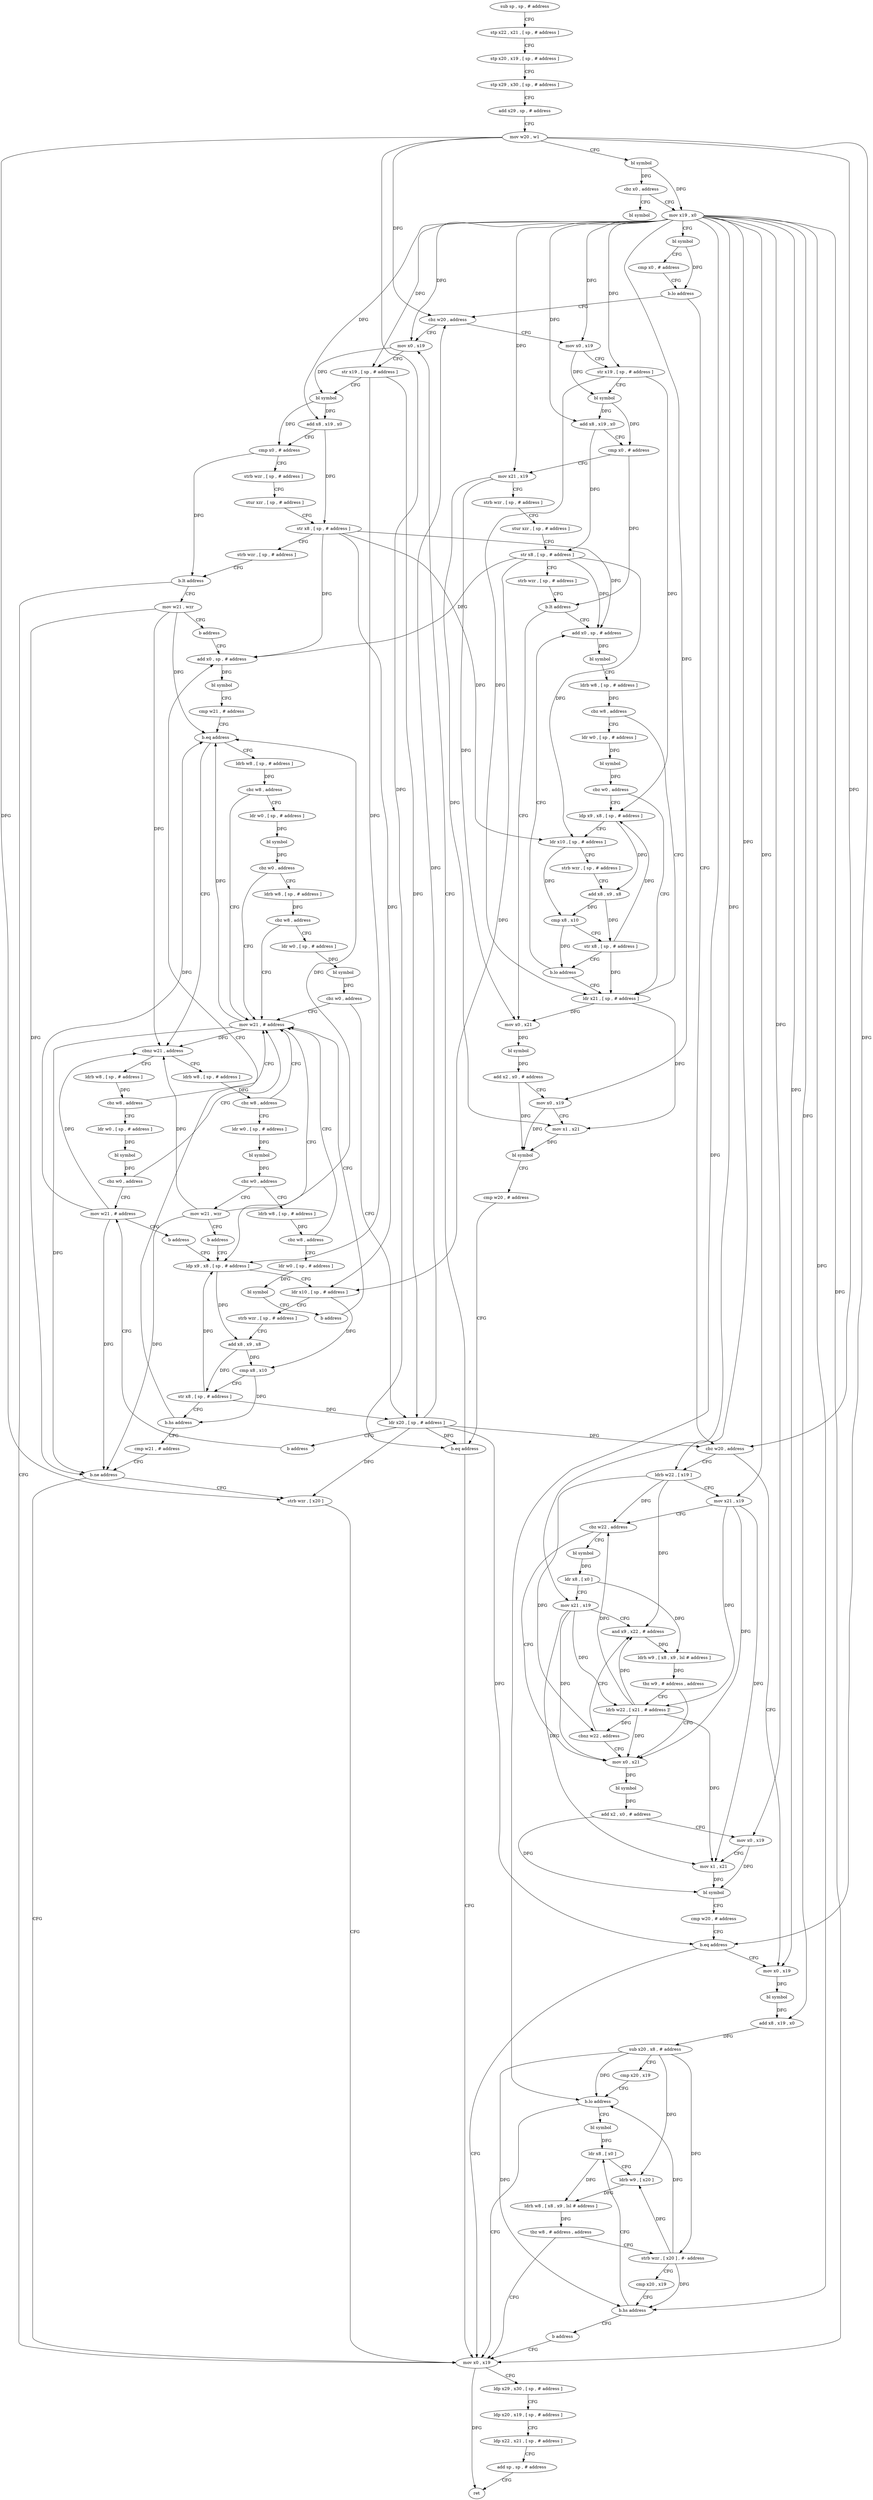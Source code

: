 digraph "func" {
"4278248" [label = "sub sp , sp , # address" ]
"4278252" [label = "stp x22 , x21 , [ sp , # address ]" ]
"4278256" [label = "stp x20 , x19 , [ sp , # address ]" ]
"4278260" [label = "stp x29 , x30 , [ sp , # address ]" ]
"4278264" [label = "add x29 , sp , # address" ]
"4278268" [label = "mov w20 , w1" ]
"4278272" [label = "bl symbol" ]
"4278276" [label = "cbz x0 , address" ]
"4278836" [label = "bl symbol" ]
"4278280" [label = "mov x19 , x0" ]
"4278284" [label = "bl symbol" ]
"4278288" [label = "cmp x0 , # address" ]
"4278292" [label = "b.lo address" ]
"4278660" [label = "cbz w20 , address" ]
"4278296" [label = "cbz w20 , address" ]
"4278740" [label = "mov x0 , x19" ]
"4278664" [label = "ldrb w22 , [ x19 ]" ]
"4278436" [label = "mov x0 , x19" ]
"4278300" [label = "mov x0 , x19" ]
"4278744" [label = "bl symbol" ]
"4278748" [label = "add x8 , x19 , x0" ]
"4278752" [label = "sub x20 , x8 , # address" ]
"4278756" [label = "cmp x20 , x19" ]
"4278760" [label = "b.lo address" ]
"4278812" [label = "mov x0 , x19" ]
"4278764" [label = "bl symbol" ]
"4278668" [label = "mov x21 , x19" ]
"4278672" [label = "cbz w22 , address" ]
"4278708" [label = "mov x0 , x21" ]
"4278676" [label = "bl symbol" ]
"4278440" [label = "str x19 , [ sp , # address ]" ]
"4278444" [label = "bl symbol" ]
"4278448" [label = "add x8 , x19 , x0" ]
"4278452" [label = "cmp x0 , # address" ]
"4278456" [label = "strb wzr , [ sp , # address ]" ]
"4278460" [label = "stur xzr , [ sp , # address ]" ]
"4278464" [label = "str x8 , [ sp , # address ]" ]
"4278468" [label = "strb wzr , [ sp , # address ]" ]
"4278472" [label = "b.lt address" ]
"4278476" [label = "mov w21 , wzr" ]
"4278304" [label = "str x19 , [ sp , # address ]" ]
"4278308" [label = "bl symbol" ]
"4278312" [label = "add x8 , x19 , x0" ]
"4278316" [label = "cmp x0 , # address" ]
"4278320" [label = "mov x21 , x19" ]
"4278324" [label = "strb wzr , [ sp , # address ]" ]
"4278328" [label = "stur xzr , [ sp , # address ]" ]
"4278332" [label = "str x8 , [ sp , # address ]" ]
"4278336" [label = "strb wzr , [ sp , # address ]" ]
"4278340" [label = "b.lt address" ]
"4278404" [label = "mov x0 , x21" ]
"4278344" [label = "add x0 , sp , # address" ]
"4278816" [label = "ldp x29 , x30 , [ sp , # address ]" ]
"4278820" [label = "ldp x20 , x19 , [ sp , # address ]" ]
"4278824" [label = "ldp x22 , x21 , [ sp , # address ]" ]
"4278828" [label = "add sp , sp , # address" ]
"4278832" [label = "ret" ]
"4278768" [label = "ldr x8 , [ x0 ]" ]
"4278712" [label = "bl symbol" ]
"4278716" [label = "add x2 , x0 , # address" ]
"4278720" [label = "mov x0 , x19" ]
"4278724" [label = "mov x1 , x21" ]
"4278728" [label = "bl symbol" ]
"4278732" [label = "cmp w20 , # address" ]
"4278736" [label = "b.eq address" ]
"4278680" [label = "ldr x8 , [ x0 ]" ]
"4278684" [label = "mov x21 , x19" ]
"4278688" [label = "and x9 , x22 , # address" ]
"4278480" [label = "b address" ]
"4278516" [label = "add x0 , sp , # address" ]
"4278408" [label = "bl symbol" ]
"4278412" [label = "add x2 , x0 , # address" ]
"4278416" [label = "mov x0 , x19" ]
"4278420" [label = "mov x1 , x21" ]
"4278424" [label = "bl symbol" ]
"4278428" [label = "cmp w20 , # address" ]
"4278432" [label = "b.eq address" ]
"4278348" [label = "bl symbol" ]
"4278352" [label = "ldrb w8 , [ sp , # address ]" ]
"4278356" [label = "cbz w8 , address" ]
"4278400" [label = "ldr x21 , [ sp , # address ]" ]
"4278360" [label = "ldr w0 , [ sp , # address ]" ]
"4278784" [label = "strb wzr , [ x20 ] , #- address" ]
"4278788" [label = "cmp x20 , x19" ]
"4278792" [label = "b.hs address" ]
"4278796" [label = "b address" ]
"4278700" [label = "ldrb w22 , [ x21 , # address ]!" ]
"4278704" [label = "cbnz w22 , address" ]
"4278520" [label = "bl symbol" ]
"4278524" [label = "cmp w21 , # address" ]
"4278528" [label = "b.eq address" ]
"4278564" [label = "ldrb w8 , [ sp , # address ]" ]
"4278532" [label = "cbnz w21 , address" ]
"4278364" [label = "bl symbol" ]
"4278368" [label = "cbz w0 , address" ]
"4278372" [label = "ldp x9 , x8 , [ sp , # address ]" ]
"4278772" [label = "ldrb w9 , [ x20 ]" ]
"4278776" [label = "ldrh w8 , [ x8 , x9 , lsl # address ]" ]
"4278780" [label = "tbz w8 , # address , address" ]
"4278692" [label = "ldrh w9 , [ x8 , x9 , lsl # address ]" ]
"4278696" [label = "tbz w9 , # address , address" ]
"4278568" [label = "cbz w8 , address" ]
"4278484" [label = "mov w21 , # address" ]
"4278572" [label = "ldr w0 , [ sp , # address ]" ]
"4278612" [label = "ldrb w8 , [ sp , # address ]" ]
"4278536" [label = "ldrb w8 , [ sp , # address ]" ]
"4278376" [label = "ldr x10 , [ sp , # address ]" ]
"4278380" [label = "strb wzr , [ sp , # address ]" ]
"4278384" [label = "add x8 , x9 , x8" ]
"4278388" [label = "cmp x8 , x10" ]
"4278392" [label = "str x8 , [ sp , # address ]" ]
"4278396" [label = "b.lo address" ]
"4278488" [label = "ldp x9 , x8 , [ sp , # address ]" ]
"4278576" [label = "bl symbol" ]
"4278580" [label = "cbz w0 , address" ]
"4278584" [label = "ldrb w8 , [ sp , # address ]" ]
"4278616" [label = "cbz w8 , address" ]
"4278620" [label = "ldr w0 , [ sp , # address ]" ]
"4278540" [label = "cbz w8 , address" ]
"4278544" [label = "ldr w0 , [ sp , # address ]" ]
"4278800" [label = "cmp w21 , # address" ]
"4278804" [label = "b.ne address" ]
"4278808" [label = "strb wzr , [ x20 ]" ]
"4278588" [label = "cbz w8 , address" ]
"4278592" [label = "ldr w0 , [ sp , # address ]" ]
"4278624" [label = "bl symbol" ]
"4278628" [label = "cbz w0 , address" ]
"4278632" [label = "mov w21 , # address" ]
"4278548" [label = "bl symbol" ]
"4278552" [label = "cbz w0 , address" ]
"4278640" [label = "ldrb w8 , [ sp , # address ]" ]
"4278556" [label = "mov w21 , wzr" ]
"4278596" [label = "bl symbol" ]
"4278600" [label = "cbz w0 , address" ]
"4278604" [label = "ldr x20 , [ sp , # address ]" ]
"4278636" [label = "b address" ]
"4278644" [label = "cbz w8 , address" ]
"4278648" [label = "ldr w0 , [ sp , # address ]" ]
"4278560" [label = "b address" ]
"4278608" [label = "b address" ]
"4278492" [label = "ldr x10 , [ sp , # address ]" ]
"4278496" [label = "strb wzr , [ sp , # address ]" ]
"4278500" [label = "add x8 , x9 , x8" ]
"4278504" [label = "cmp x8 , x10" ]
"4278508" [label = "str x8 , [ sp , # address ]" ]
"4278512" [label = "b.hs address" ]
"4278652" [label = "bl symbol" ]
"4278656" [label = "b address" ]
"4278248" -> "4278252" [ label = "CFG" ]
"4278252" -> "4278256" [ label = "CFG" ]
"4278256" -> "4278260" [ label = "CFG" ]
"4278260" -> "4278264" [ label = "CFG" ]
"4278264" -> "4278268" [ label = "CFG" ]
"4278268" -> "4278272" [ label = "CFG" ]
"4278268" -> "4278660" [ label = "DFG" ]
"4278268" -> "4278296" [ label = "DFG" ]
"4278268" -> "4278736" [ label = "DFG" ]
"4278268" -> "4278432" [ label = "DFG" ]
"4278268" -> "4278808" [ label = "DFG" ]
"4278272" -> "4278276" [ label = "DFG" ]
"4278272" -> "4278280" [ label = "DFG" ]
"4278276" -> "4278836" [ label = "CFG" ]
"4278276" -> "4278280" [ label = "CFG" ]
"4278280" -> "4278284" [ label = "CFG" ]
"4278280" -> "4278740" [ label = "DFG" ]
"4278280" -> "4278748" [ label = "DFG" ]
"4278280" -> "4278760" [ label = "DFG" ]
"4278280" -> "4278664" [ label = "DFG" ]
"4278280" -> "4278668" [ label = "DFG" ]
"4278280" -> "4278436" [ label = "DFG" ]
"4278280" -> "4278440" [ label = "DFG" ]
"4278280" -> "4278448" [ label = "DFG" ]
"4278280" -> "4278300" [ label = "DFG" ]
"4278280" -> "4278304" [ label = "DFG" ]
"4278280" -> "4278312" [ label = "DFG" ]
"4278280" -> "4278320" [ label = "DFG" ]
"4278280" -> "4278812" [ label = "DFG" ]
"4278280" -> "4278720" [ label = "DFG" ]
"4278280" -> "4278684" [ label = "DFG" ]
"4278280" -> "4278416" [ label = "DFG" ]
"4278280" -> "4278792" [ label = "DFG" ]
"4278284" -> "4278288" [ label = "CFG" ]
"4278284" -> "4278292" [ label = "DFG" ]
"4278288" -> "4278292" [ label = "CFG" ]
"4278292" -> "4278660" [ label = "CFG" ]
"4278292" -> "4278296" [ label = "CFG" ]
"4278660" -> "4278740" [ label = "CFG" ]
"4278660" -> "4278664" [ label = "CFG" ]
"4278296" -> "4278436" [ label = "CFG" ]
"4278296" -> "4278300" [ label = "CFG" ]
"4278740" -> "4278744" [ label = "DFG" ]
"4278664" -> "4278668" [ label = "CFG" ]
"4278664" -> "4278672" [ label = "DFG" ]
"4278664" -> "4278688" [ label = "DFG" ]
"4278664" -> "4278704" [ label = "DFG" ]
"4278436" -> "4278440" [ label = "CFG" ]
"4278436" -> "4278444" [ label = "DFG" ]
"4278300" -> "4278304" [ label = "CFG" ]
"4278300" -> "4278308" [ label = "DFG" ]
"4278744" -> "4278748" [ label = "DFG" ]
"4278748" -> "4278752" [ label = "DFG" ]
"4278752" -> "4278756" [ label = "CFG" ]
"4278752" -> "4278760" [ label = "DFG" ]
"4278752" -> "4278772" [ label = "DFG" ]
"4278752" -> "4278784" [ label = "DFG" ]
"4278752" -> "4278792" [ label = "DFG" ]
"4278756" -> "4278760" [ label = "CFG" ]
"4278760" -> "4278812" [ label = "CFG" ]
"4278760" -> "4278764" [ label = "CFG" ]
"4278812" -> "4278816" [ label = "CFG" ]
"4278812" -> "4278832" [ label = "DFG" ]
"4278764" -> "4278768" [ label = "DFG" ]
"4278668" -> "4278672" [ label = "CFG" ]
"4278668" -> "4278708" [ label = "DFG" ]
"4278668" -> "4278724" [ label = "DFG" ]
"4278668" -> "4278700" [ label = "DFG" ]
"4278672" -> "4278708" [ label = "CFG" ]
"4278672" -> "4278676" [ label = "CFG" ]
"4278708" -> "4278712" [ label = "DFG" ]
"4278676" -> "4278680" [ label = "DFG" ]
"4278440" -> "4278444" [ label = "CFG" ]
"4278440" -> "4278488" [ label = "DFG" ]
"4278440" -> "4278604" [ label = "DFG" ]
"4278444" -> "4278448" [ label = "DFG" ]
"4278444" -> "4278452" [ label = "DFG" ]
"4278448" -> "4278452" [ label = "CFG" ]
"4278448" -> "4278464" [ label = "DFG" ]
"4278452" -> "4278456" [ label = "CFG" ]
"4278452" -> "4278472" [ label = "DFG" ]
"4278456" -> "4278460" [ label = "CFG" ]
"4278460" -> "4278464" [ label = "CFG" ]
"4278464" -> "4278468" [ label = "CFG" ]
"4278464" -> "4278376" [ label = "DFG" ]
"4278464" -> "4278492" [ label = "DFG" ]
"4278464" -> "4278344" [ label = "DFG" ]
"4278464" -> "4278516" [ label = "DFG" ]
"4278468" -> "4278472" [ label = "CFG" ]
"4278472" -> "4278812" [ label = "CFG" ]
"4278472" -> "4278476" [ label = "CFG" ]
"4278476" -> "4278480" [ label = "CFG" ]
"4278476" -> "4278528" [ label = "DFG" ]
"4278476" -> "4278532" [ label = "DFG" ]
"4278476" -> "4278804" [ label = "DFG" ]
"4278304" -> "4278308" [ label = "CFG" ]
"4278304" -> "4278400" [ label = "DFG" ]
"4278304" -> "4278372" [ label = "DFG" ]
"4278308" -> "4278312" [ label = "DFG" ]
"4278308" -> "4278316" [ label = "DFG" ]
"4278312" -> "4278316" [ label = "CFG" ]
"4278312" -> "4278332" [ label = "DFG" ]
"4278316" -> "4278320" [ label = "CFG" ]
"4278316" -> "4278340" [ label = "DFG" ]
"4278320" -> "4278324" [ label = "CFG" ]
"4278320" -> "4278404" [ label = "DFG" ]
"4278320" -> "4278420" [ label = "DFG" ]
"4278324" -> "4278328" [ label = "CFG" ]
"4278328" -> "4278332" [ label = "CFG" ]
"4278332" -> "4278336" [ label = "CFG" ]
"4278332" -> "4278376" [ label = "DFG" ]
"4278332" -> "4278492" [ label = "DFG" ]
"4278332" -> "4278344" [ label = "DFG" ]
"4278332" -> "4278516" [ label = "DFG" ]
"4278336" -> "4278340" [ label = "CFG" ]
"4278340" -> "4278404" [ label = "CFG" ]
"4278340" -> "4278344" [ label = "CFG" ]
"4278404" -> "4278408" [ label = "DFG" ]
"4278344" -> "4278348" [ label = "DFG" ]
"4278816" -> "4278820" [ label = "CFG" ]
"4278820" -> "4278824" [ label = "CFG" ]
"4278824" -> "4278828" [ label = "CFG" ]
"4278828" -> "4278832" [ label = "CFG" ]
"4278768" -> "4278772" [ label = "CFG" ]
"4278768" -> "4278776" [ label = "DFG" ]
"4278712" -> "4278716" [ label = "DFG" ]
"4278716" -> "4278720" [ label = "CFG" ]
"4278716" -> "4278728" [ label = "DFG" ]
"4278720" -> "4278724" [ label = "CFG" ]
"4278720" -> "4278728" [ label = "DFG" ]
"4278724" -> "4278728" [ label = "DFG" ]
"4278728" -> "4278732" [ label = "CFG" ]
"4278732" -> "4278736" [ label = "CFG" ]
"4278736" -> "4278812" [ label = "CFG" ]
"4278736" -> "4278740" [ label = "CFG" ]
"4278680" -> "4278684" [ label = "CFG" ]
"4278680" -> "4278692" [ label = "DFG" ]
"4278684" -> "4278688" [ label = "CFG" ]
"4278684" -> "4278708" [ label = "DFG" ]
"4278684" -> "4278724" [ label = "DFG" ]
"4278684" -> "4278700" [ label = "DFG" ]
"4278688" -> "4278692" [ label = "DFG" ]
"4278480" -> "4278516" [ label = "CFG" ]
"4278516" -> "4278520" [ label = "DFG" ]
"4278408" -> "4278412" [ label = "DFG" ]
"4278412" -> "4278416" [ label = "CFG" ]
"4278412" -> "4278424" [ label = "DFG" ]
"4278416" -> "4278420" [ label = "CFG" ]
"4278416" -> "4278424" [ label = "DFG" ]
"4278420" -> "4278424" [ label = "DFG" ]
"4278424" -> "4278428" [ label = "CFG" ]
"4278428" -> "4278432" [ label = "CFG" ]
"4278432" -> "4278812" [ label = "CFG" ]
"4278432" -> "4278436" [ label = "CFG" ]
"4278348" -> "4278352" [ label = "CFG" ]
"4278352" -> "4278356" [ label = "DFG" ]
"4278356" -> "4278400" [ label = "CFG" ]
"4278356" -> "4278360" [ label = "CFG" ]
"4278400" -> "4278404" [ label = "DFG" ]
"4278400" -> "4278420" [ label = "DFG" ]
"4278360" -> "4278364" [ label = "DFG" ]
"4278784" -> "4278788" [ label = "CFG" ]
"4278784" -> "4278772" [ label = "DFG" ]
"4278784" -> "4278760" [ label = "DFG" ]
"4278784" -> "4278792" [ label = "DFG" ]
"4278788" -> "4278792" [ label = "CFG" ]
"4278792" -> "4278768" [ label = "CFG" ]
"4278792" -> "4278796" [ label = "CFG" ]
"4278796" -> "4278812" [ label = "CFG" ]
"4278700" -> "4278704" [ label = "DFG" ]
"4278700" -> "4278672" [ label = "DFG" ]
"4278700" -> "4278708" [ label = "DFG" ]
"4278700" -> "4278724" [ label = "DFG" ]
"4278700" -> "4278688" [ label = "DFG" ]
"4278704" -> "4278688" [ label = "CFG" ]
"4278704" -> "4278708" [ label = "CFG" ]
"4278520" -> "4278524" [ label = "CFG" ]
"4278524" -> "4278528" [ label = "CFG" ]
"4278528" -> "4278564" [ label = "CFG" ]
"4278528" -> "4278532" [ label = "CFG" ]
"4278564" -> "4278568" [ label = "DFG" ]
"4278532" -> "4278612" [ label = "CFG" ]
"4278532" -> "4278536" [ label = "CFG" ]
"4278364" -> "4278368" [ label = "DFG" ]
"4278368" -> "4278400" [ label = "CFG" ]
"4278368" -> "4278372" [ label = "CFG" ]
"4278372" -> "4278376" [ label = "CFG" ]
"4278372" -> "4278384" [ label = "DFG" ]
"4278772" -> "4278776" [ label = "DFG" ]
"4278776" -> "4278780" [ label = "DFG" ]
"4278780" -> "4278812" [ label = "CFG" ]
"4278780" -> "4278784" [ label = "CFG" ]
"4278692" -> "4278696" [ label = "DFG" ]
"4278696" -> "4278708" [ label = "CFG" ]
"4278696" -> "4278700" [ label = "CFG" ]
"4278568" -> "4278484" [ label = "CFG" ]
"4278568" -> "4278572" [ label = "CFG" ]
"4278484" -> "4278488" [ label = "CFG" ]
"4278484" -> "4278528" [ label = "DFG" ]
"4278484" -> "4278532" [ label = "DFG" ]
"4278484" -> "4278804" [ label = "DFG" ]
"4278572" -> "4278576" [ label = "DFG" ]
"4278612" -> "4278616" [ label = "DFG" ]
"4278536" -> "4278540" [ label = "DFG" ]
"4278376" -> "4278380" [ label = "CFG" ]
"4278376" -> "4278388" [ label = "DFG" ]
"4278380" -> "4278384" [ label = "CFG" ]
"4278384" -> "4278388" [ label = "DFG" ]
"4278384" -> "4278392" [ label = "DFG" ]
"4278388" -> "4278392" [ label = "CFG" ]
"4278388" -> "4278396" [ label = "DFG" ]
"4278392" -> "4278396" [ label = "CFG" ]
"4278392" -> "4278400" [ label = "DFG" ]
"4278392" -> "4278372" [ label = "DFG" ]
"4278396" -> "4278344" [ label = "CFG" ]
"4278396" -> "4278400" [ label = "CFG" ]
"4278488" -> "4278492" [ label = "CFG" ]
"4278488" -> "4278500" [ label = "DFG" ]
"4278576" -> "4278580" [ label = "DFG" ]
"4278580" -> "4278484" [ label = "CFG" ]
"4278580" -> "4278584" [ label = "CFG" ]
"4278584" -> "4278588" [ label = "DFG" ]
"4278616" -> "4278484" [ label = "CFG" ]
"4278616" -> "4278620" [ label = "CFG" ]
"4278620" -> "4278624" [ label = "DFG" ]
"4278540" -> "4278484" [ label = "CFG" ]
"4278540" -> "4278544" [ label = "CFG" ]
"4278544" -> "4278548" [ label = "DFG" ]
"4278800" -> "4278804" [ label = "CFG" ]
"4278804" -> "4278812" [ label = "CFG" ]
"4278804" -> "4278808" [ label = "CFG" ]
"4278808" -> "4278812" [ label = "CFG" ]
"4278588" -> "4278484" [ label = "CFG" ]
"4278588" -> "4278592" [ label = "CFG" ]
"4278592" -> "4278596" [ label = "DFG" ]
"4278624" -> "4278628" [ label = "DFG" ]
"4278628" -> "4278484" [ label = "CFG" ]
"4278628" -> "4278632" [ label = "CFG" ]
"4278632" -> "4278636" [ label = "CFG" ]
"4278632" -> "4278528" [ label = "DFG" ]
"4278632" -> "4278532" [ label = "DFG" ]
"4278632" -> "4278804" [ label = "DFG" ]
"4278548" -> "4278552" [ label = "DFG" ]
"4278552" -> "4278640" [ label = "CFG" ]
"4278552" -> "4278556" [ label = "CFG" ]
"4278640" -> "4278644" [ label = "DFG" ]
"4278556" -> "4278560" [ label = "CFG" ]
"4278556" -> "4278528" [ label = "DFG" ]
"4278556" -> "4278532" [ label = "DFG" ]
"4278556" -> "4278804" [ label = "DFG" ]
"4278596" -> "4278600" [ label = "DFG" ]
"4278600" -> "4278484" [ label = "CFG" ]
"4278600" -> "4278604" [ label = "CFG" ]
"4278604" -> "4278608" [ label = "CFG" ]
"4278604" -> "4278660" [ label = "DFG" ]
"4278604" -> "4278296" [ label = "DFG" ]
"4278604" -> "4278736" [ label = "DFG" ]
"4278604" -> "4278432" [ label = "DFG" ]
"4278604" -> "4278808" [ label = "DFG" ]
"4278636" -> "4278488" [ label = "CFG" ]
"4278644" -> "4278484" [ label = "CFG" ]
"4278644" -> "4278648" [ label = "CFG" ]
"4278648" -> "4278652" [ label = "DFG" ]
"4278560" -> "4278488" [ label = "CFG" ]
"4278608" -> "4278632" [ label = "CFG" ]
"4278492" -> "4278496" [ label = "CFG" ]
"4278492" -> "4278504" [ label = "DFG" ]
"4278496" -> "4278500" [ label = "CFG" ]
"4278500" -> "4278504" [ label = "DFG" ]
"4278500" -> "4278508" [ label = "DFG" ]
"4278504" -> "4278508" [ label = "CFG" ]
"4278504" -> "4278512" [ label = "DFG" ]
"4278508" -> "4278512" [ label = "CFG" ]
"4278508" -> "4278488" [ label = "DFG" ]
"4278508" -> "4278604" [ label = "DFG" ]
"4278512" -> "4278800" [ label = "CFG" ]
"4278512" -> "4278516" [ label = "CFG" ]
"4278652" -> "4278656" [ label = "CFG" ]
"4278656" -> "4278484" [ label = "CFG" ]
}
